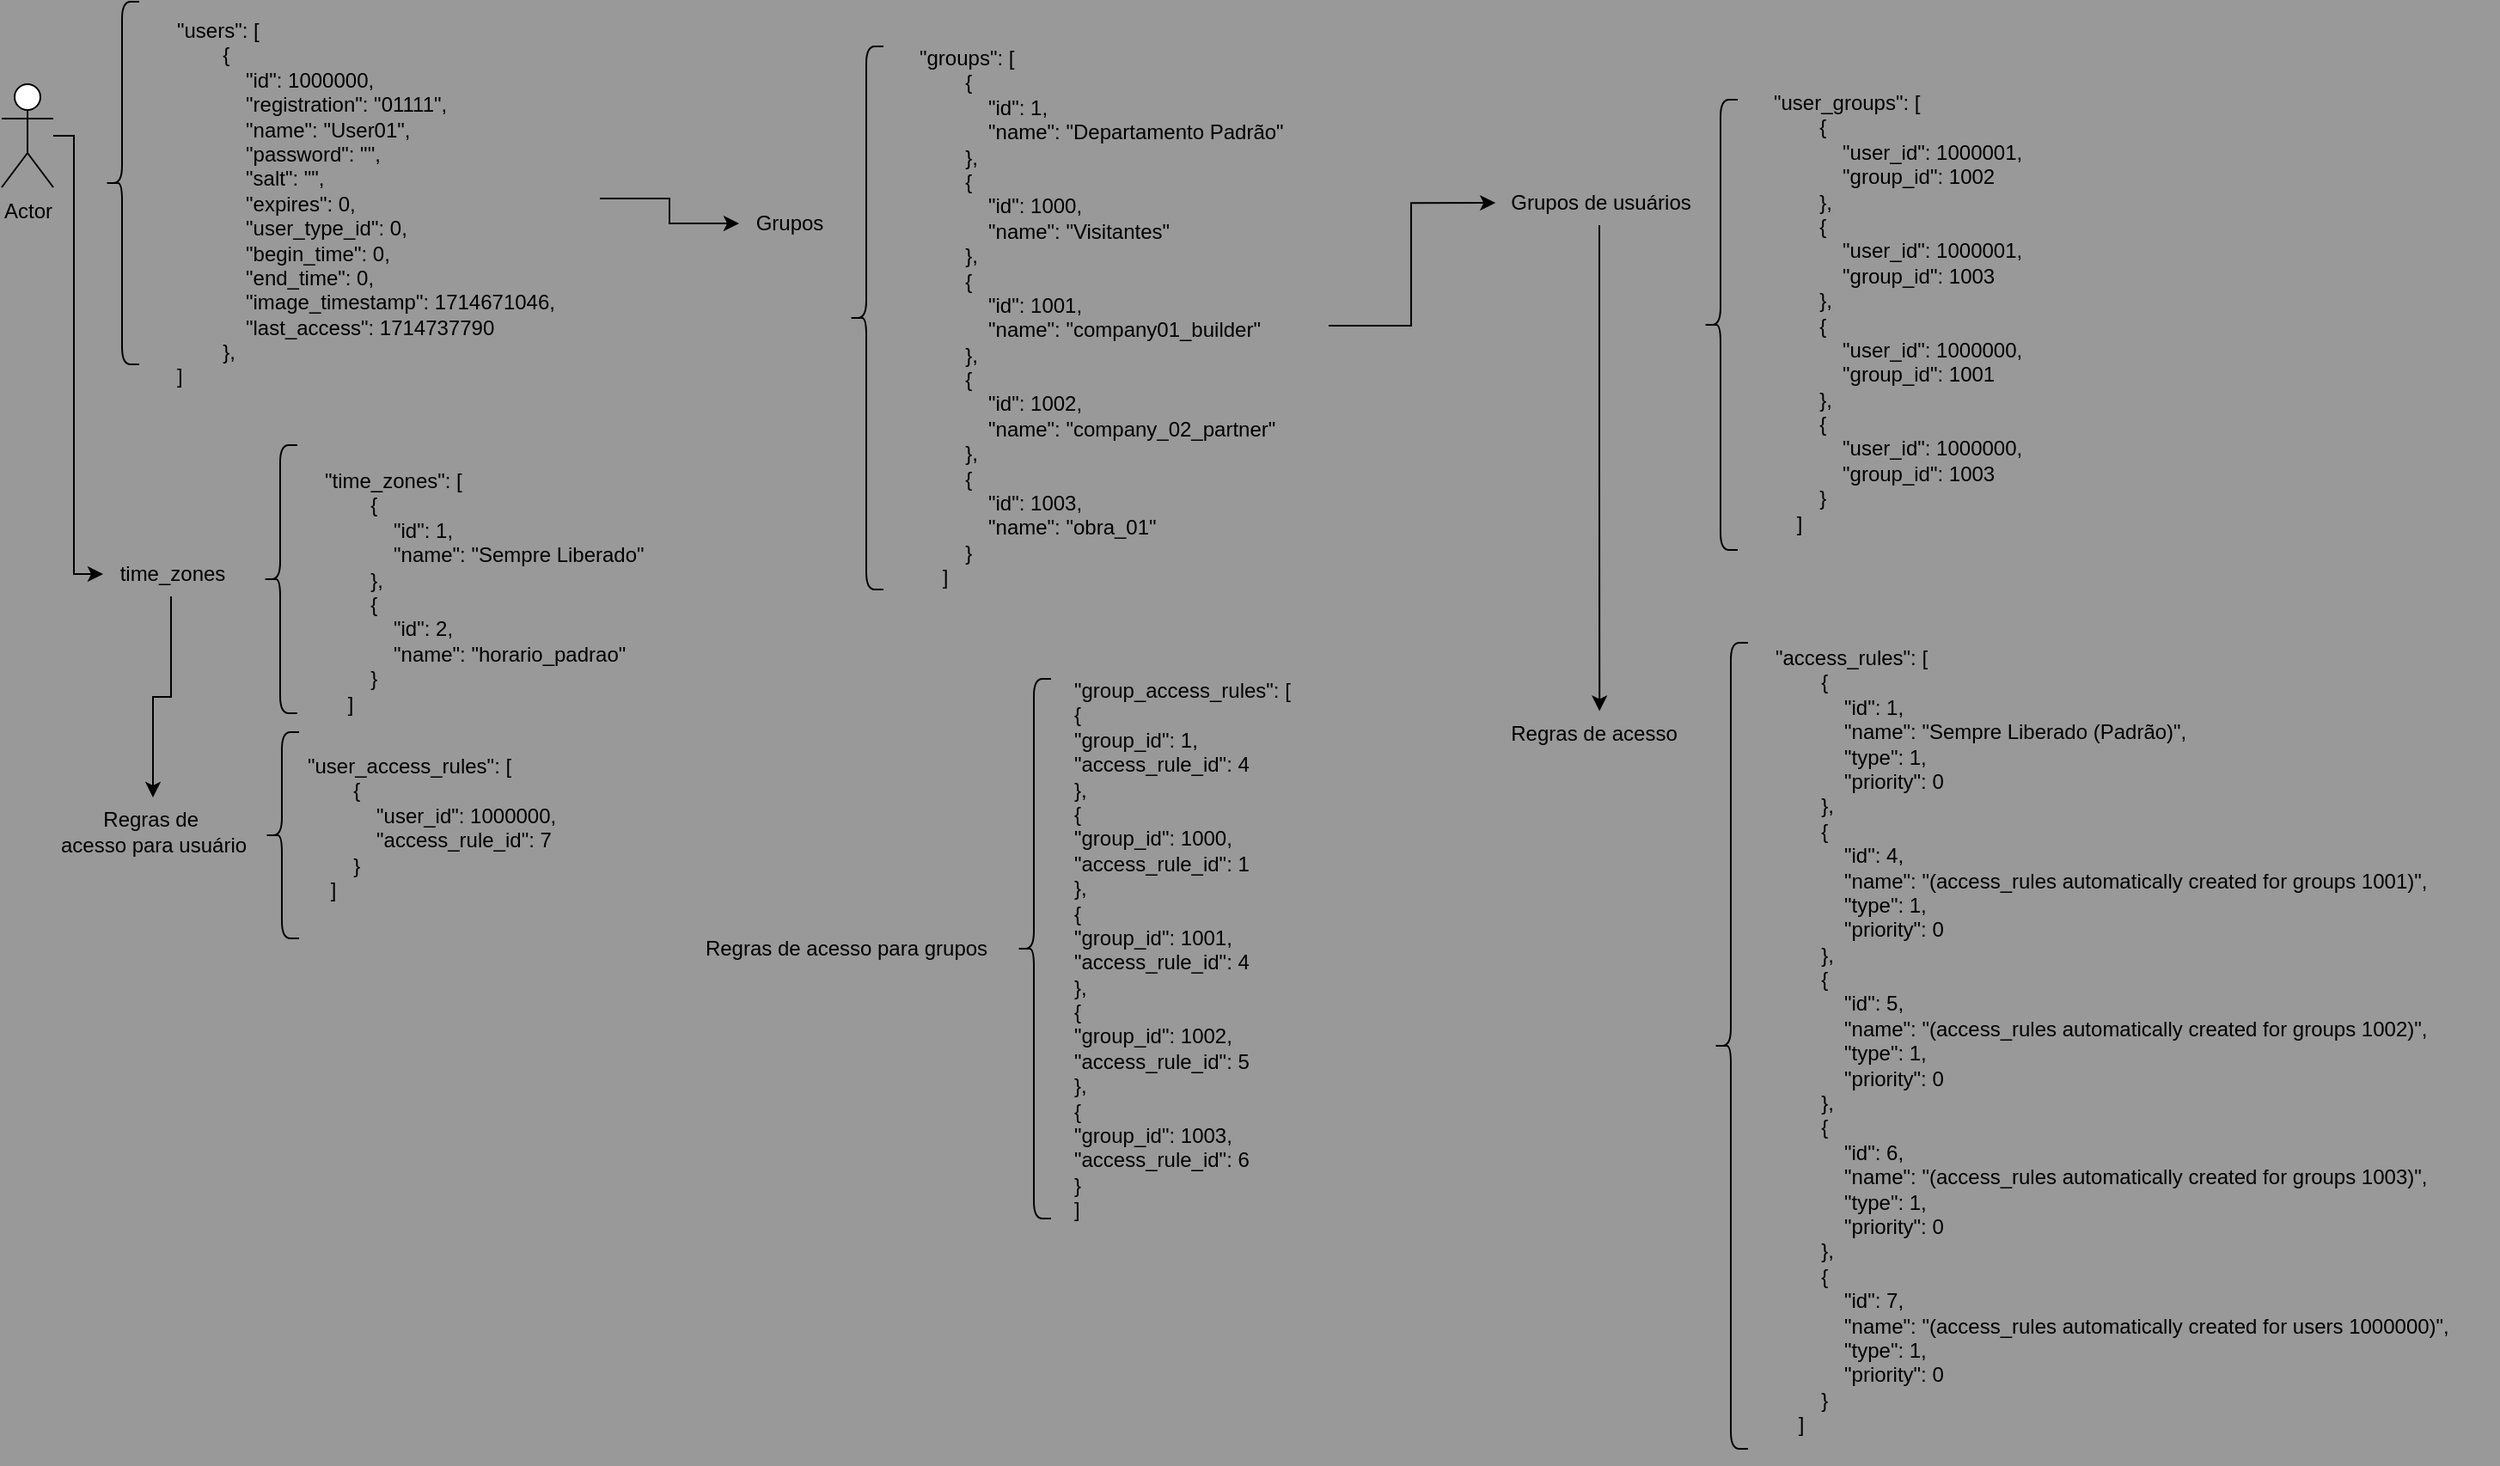 <mxfile version="24.0.5" type="github">
  <diagram name="Página-1" id="3TbgN4hxx0ZxHx1WSeb2">
    <mxGraphModel dx="444" dy="969" grid="0" gridSize="10" guides="1" tooltips="1" connect="1" arrows="1" fold="1" page="1" pageScale="1" pageWidth="4681" pageHeight="3300" background="#999999" math="0" shadow="0">
      <root>
        <mxCell id="0" />
        <mxCell id="1" parent="0" />
        <mxCell id="Lz4Zl00iW3XlrXrYM9Rd-42" style="edgeStyle=orthogonalEdgeStyle;rounded=0;orthogonalLoop=1;jettySize=auto;html=1;" edge="1" parent="1" source="Lz4Zl00iW3XlrXrYM9Rd-2" target="Lz4Zl00iW3XlrXrYM9Rd-34">
          <mxGeometry relative="1" as="geometry">
            <Array as="points">
              <mxPoint x="92" y="90" />
              <mxPoint x="92" y="345" />
            </Array>
          </mxGeometry>
        </mxCell>
        <mxCell id="Lz4Zl00iW3XlrXrYM9Rd-2" value="Actor" style="shape=umlActor;verticalLabelPosition=bottom;verticalAlign=top;html=1;outlineConnect=0;" vertex="1" parent="1">
          <mxGeometry x="50" y="60" width="30" height="60" as="geometry" />
        </mxCell>
        <mxCell id="Lz4Zl00iW3XlrXrYM9Rd-4" value="" style="shape=curlyBracket;whiteSpace=wrap;html=1;rounded=1;labelPosition=left;verticalLabelPosition=middle;align=right;verticalAlign=middle;" vertex="1" parent="1">
          <mxGeometry x="110" y="12" width="20" height="211" as="geometry" />
        </mxCell>
        <mxCell id="Lz4Zl00iW3XlrXrYM9Rd-30" value="" style="edgeStyle=orthogonalEdgeStyle;rounded=0;orthogonalLoop=1;jettySize=auto;html=1;" edge="1" parent="1" source="Lz4Zl00iW3XlrXrYM9Rd-13" target="Lz4Zl00iW3XlrXrYM9Rd-22">
          <mxGeometry relative="1" as="geometry" />
        </mxCell>
        <mxCell id="Lz4Zl00iW3XlrXrYM9Rd-13" value="&quot;users&quot;: [&#xa;        {&#xa;            &quot;id&quot;: 1000000,&#xa;            &quot;registration&quot;: &quot;01111&quot;,&#xa;            &quot;name&quot;: &quot;User01&quot;,&#xa;            &quot;password&quot;: &quot;&quot;,&#xa;            &quot;salt&quot;: &quot;&quot;,&#xa;            &quot;expires&quot;: 0,&#xa;            &quot;user_type_id&quot;: 0,&#xa;            &quot;begin_time&quot;: 0,&#xa;            &quot;end_time&quot;: 0,&#xa;            &quot;image_timestamp&quot;: 1714671046,&#xa;            &quot;last_access&quot;: 1714737790&#xa;        },&#xa;]" style="text;whiteSpace=wrap;" vertex="1" parent="1">
          <mxGeometry x="150" y="15" width="248" height="223" as="geometry" />
        </mxCell>
        <mxCell id="Lz4Zl00iW3XlrXrYM9Rd-26" value="" style="group" vertex="1" connectable="0" parent="1">
          <mxGeometry x="479" y="30.996" width="343.001" height="339.0" as="geometry" />
        </mxCell>
        <mxCell id="Lz4Zl00iW3XlrXrYM9Rd-22" value="Grupos" style="text;html=1;align=center;verticalAlign=middle;resizable=0;points=[];autosize=1;strokeColor=none;fillColor=none;" vertex="1" parent="Lz4Zl00iW3XlrXrYM9Rd-26">
          <mxGeometry y="97.004" width="57" height="26" as="geometry" />
        </mxCell>
        <mxCell id="Lz4Zl00iW3XlrXrYM9Rd-23" value="" style="shape=curlyBracket;whiteSpace=wrap;html=1;rounded=1;labelPosition=left;verticalLabelPosition=middle;align=right;verticalAlign=middle;" vertex="1" parent="Lz4Zl00iW3XlrXrYM9Rd-26">
          <mxGeometry x="64" y="7.004" width="20" height="316" as="geometry" />
        </mxCell>
        <mxCell id="Lz4Zl00iW3XlrXrYM9Rd-24" value="&quot;groups&quot;: [&#xa;        {&#xa;            &quot;id&quot;: 1,&#xa;            &quot;name&quot;: &quot;Departamento Padrão&quot;&#xa;        },&#xa;        {&#xa;            &quot;id&quot;: 1000,&#xa;            &quot;name&quot;: &quot;Visitantes&quot;&#xa;        },&#xa;        {&#xa;            &quot;id&quot;: 1001,&#xa;            &quot;name&quot;: &quot;company01_builder&quot;&#xa;        },&#xa;        {&#xa;            &quot;id&quot;: 1002,&#xa;            &quot;name&quot;: &quot;company_02_partner&quot;&#xa;        },&#xa;        {&#xa;            &quot;id&quot;: 1003,&#xa;            &quot;name&quot;: &quot;obra_01&quot;&#xa;        }&#xa;    ]" style="text;whiteSpace=wrap;" vertex="1" parent="Lz4Zl00iW3XlrXrYM9Rd-26">
          <mxGeometry x="103.001" width="240" height="339" as="geometry" />
        </mxCell>
        <mxCell id="Lz4Zl00iW3XlrXrYM9Rd-29" value="" style="group" vertex="1" connectable="0" parent="1">
          <mxGeometry x="918" y="57" width="334" height="281" as="geometry" />
        </mxCell>
        <mxCell id="Lz4Zl00iW3XlrXrYM9Rd-16" value="Grupos de usuários" style="text;html=1;align=center;verticalAlign=middle;resizable=0;points=[];autosize=1;strokeColor=none;fillColor=none;" vertex="1" parent="Lz4Zl00iW3XlrXrYM9Rd-29">
          <mxGeometry y="59" width="123" height="26" as="geometry" />
        </mxCell>
        <mxCell id="Lz4Zl00iW3XlrXrYM9Rd-18" value="" style="shape=curlyBracket;whiteSpace=wrap;html=1;rounded=1;labelPosition=left;verticalLabelPosition=middle;align=right;verticalAlign=middle;" vertex="1" parent="Lz4Zl00iW3XlrXrYM9Rd-29">
          <mxGeometry x="122" y="12" width="20" height="262" as="geometry" />
        </mxCell>
        <mxCell id="Lz4Zl00iW3XlrXrYM9Rd-19" value="&quot;user_groups&quot;: [&#xa;        {&#xa;            &quot;user_id&quot;: 1000001,&#xa;            &quot;group_id&quot;: 1002&#xa;        },&#xa;        {&#xa;            &quot;user_id&quot;: 1000001,&#xa;            &quot;group_id&quot;: 1003&#xa;        },&#xa;        {&#xa;            &quot;user_id&quot;: 1000000,&#xa;            &quot;group_id&quot;: 1001&#xa;        },&#xa;        {&#xa;            &quot;user_id&quot;: 1000000,&#xa;            &quot;group_id&quot;: 1003&#xa;        }&#xa;    ]" style="text;whiteSpace=wrap;" vertex="1" parent="Lz4Zl00iW3XlrXrYM9Rd-29">
          <mxGeometry x="161" width="173" height="281" as="geometry" />
        </mxCell>
        <mxCell id="Lz4Zl00iW3XlrXrYM9Rd-31" style="edgeStyle=orthogonalEdgeStyle;rounded=0;orthogonalLoop=1;jettySize=auto;html=1;entryX=0.009;entryY=0.502;entryDx=0;entryDy=0;entryPerimeter=0;" edge="1" parent="1" source="Lz4Zl00iW3XlrXrYM9Rd-24" target="Lz4Zl00iW3XlrXrYM9Rd-16">
          <mxGeometry relative="1" as="geometry" />
        </mxCell>
        <mxCell id="Lz4Zl00iW3XlrXrYM9Rd-32" style="edgeStyle=orthogonalEdgeStyle;rounded=0;orthogonalLoop=1;jettySize=auto;html=1;entryX=0.53;entryY=0.057;entryDx=0;entryDy=0;entryPerimeter=0;" edge="1" parent="1" source="Lz4Zl00iW3XlrXrYM9Rd-16" target="Lz4Zl00iW3XlrXrYM9Rd-9">
          <mxGeometry relative="1" as="geometry" />
        </mxCell>
        <mxCell id="Lz4Zl00iW3XlrXrYM9Rd-35" value="" style="group" vertex="1" connectable="0" parent="1">
          <mxGeometry x="73" y="437" width="326" height="120" as="geometry" />
        </mxCell>
        <mxCell id="Lz4Zl00iW3XlrXrYM9Rd-1" value="" style="shape=curlyBracket;whiteSpace=wrap;html=1;rounded=1;labelPosition=left;verticalLabelPosition=middle;align=right;verticalAlign=middle;" vertex="1" parent="Lz4Zl00iW3XlrXrYM9Rd-35">
          <mxGeometry x="130" width="20" height="120" as="geometry" />
        </mxCell>
        <mxCell id="Lz4Zl00iW3XlrXrYM9Rd-5" value="Regras de&amp;nbsp;&lt;div&gt;acesso para usuário&lt;/div&gt;" style="text;html=1;align=center;verticalAlign=middle;resizable=0;points=[];autosize=1;strokeColor=none;fillColor=none;" vertex="1" parent="Lz4Zl00iW3XlrXrYM9Rd-35">
          <mxGeometry y="38" width="130" height="40" as="geometry" />
        </mxCell>
        <mxCell id="Lz4Zl00iW3XlrXrYM9Rd-33" value="&quot;user_access_rules&quot;: [&#xa;        {&#xa;            &quot;user_id&quot;: 1000000,&#xa;            &quot;access_rule_id&quot;: 7&#xa;        }&#xa;    ]" style="text;whiteSpace=wrap;" vertex="1" parent="Lz4Zl00iW3XlrXrYM9Rd-35">
          <mxGeometry x="153" y="5.999" width="173" height="108" as="geometry" />
        </mxCell>
        <mxCell id="Lz4Zl00iW3XlrXrYM9Rd-41" value="" style="group" vertex="1" connectable="0" parent="1">
          <mxGeometry x="109" y="270" width="341.004" height="172.996" as="geometry" />
        </mxCell>
        <mxCell id="Lz4Zl00iW3XlrXrYM9Rd-34" value="time_zones" style="text;html=1;align=center;verticalAlign=middle;resizable=0;points=[];autosize=1;strokeColor=none;fillColor=none;" vertex="1" parent="Lz4Zl00iW3XlrXrYM9Rd-41">
          <mxGeometry y="62" width="79" height="26" as="geometry" />
        </mxCell>
        <mxCell id="Lz4Zl00iW3XlrXrYM9Rd-36" value="" style="shape=curlyBracket;whiteSpace=wrap;html=1;rounded=1;labelPosition=left;verticalLabelPosition=middle;align=right;verticalAlign=middle;" vertex="1" parent="Lz4Zl00iW3XlrXrYM9Rd-41">
          <mxGeometry x="93" width="20" height="156" as="geometry" />
        </mxCell>
        <mxCell id="Lz4Zl00iW3XlrXrYM9Rd-37" value="&quot;time_zones&quot;: [&#xa;        {&#xa;            &quot;id&quot;: 1,&#xa;            &quot;name&quot;: &quot;Sempre Liberado&quot;&#xa;        },&#xa;        {&#xa;            &quot;id&quot;: 2,&#xa;            &quot;name&quot;: &quot;horario_padrao&quot;&#xa;        }&#xa;    ]" style="text;whiteSpace=wrap;" vertex="1" parent="Lz4Zl00iW3XlrXrYM9Rd-41">
          <mxGeometry x="127.004" y="6.996" width="214" height="166" as="geometry" />
        </mxCell>
        <mxCell id="Lz4Zl00iW3XlrXrYM9Rd-43" value="" style="edgeStyle=orthogonalEdgeStyle;rounded=0;orthogonalLoop=1;jettySize=auto;html=1;" edge="1" parent="1" source="Lz4Zl00iW3XlrXrYM9Rd-34" target="Lz4Zl00iW3XlrXrYM9Rd-5">
          <mxGeometry relative="1" as="geometry" />
        </mxCell>
        <mxCell id="Lz4Zl00iW3XlrXrYM9Rd-45" value="" style="group" vertex="1" connectable="0" parent="1">
          <mxGeometry x="916" y="379.502" width="586.002" height="483" as="geometry" />
        </mxCell>
        <mxCell id="Lz4Zl00iW3XlrXrYM9Rd-9" value="Regras de acesso" style="text;html=1;align=center;verticalAlign=middle;resizable=0;points=[];autosize=1;strokeColor=none;fillColor=none;" vertex="1" parent="Lz4Zl00iW3XlrXrYM9Rd-45">
          <mxGeometry y="43.498" width="120" height="30" as="geometry" />
        </mxCell>
        <mxCell id="Lz4Zl00iW3XlrXrYM9Rd-10" value="" style="shape=curlyBracket;whiteSpace=wrap;html=1;rounded=1;labelPosition=left;verticalLabelPosition=middle;align=right;verticalAlign=middle;" vertex="1" parent="Lz4Zl00iW3XlrXrYM9Rd-45">
          <mxGeometry x="130" y="5.498" width="20" height="469" as="geometry" />
        </mxCell>
        <mxCell id="Lz4Zl00iW3XlrXrYM9Rd-44" value="&quot;access_rules&quot;: [&#xa;        {&#xa;            &quot;id&quot;: 1,&#xa;            &quot;name&quot;: &quot;Sempre Liberado (Padrão)&quot;,&#xa;            &quot;type&quot;: 1,&#xa;            &quot;priority&quot;: 0&#xa;        },&#xa;        {&#xa;            &quot;id&quot;: 4,&#xa;            &quot;name&quot;: &quot;(access_rules automatically created for groups 1001)&quot;,&#xa;            &quot;type&quot;: 1,&#xa;            &quot;priority&quot;: 0&#xa;        },&#xa;        {&#xa;            &quot;id&quot;: 5,&#xa;            &quot;name&quot;: &quot;(access_rules automatically created for groups 1002)&quot;,&#xa;            &quot;type&quot;: 1,&#xa;            &quot;priority&quot;: 0&#xa;        },&#xa;        {&#xa;            &quot;id&quot;: 6,&#xa;            &quot;name&quot;: &quot;(access_rules automatically created for groups 1003)&quot;,&#xa;            &quot;type&quot;: 1,&#xa;            &quot;priority&quot;: 0&#xa;        },&#xa;        {&#xa;            &quot;id&quot;: 7,&#xa;            &quot;name&quot;: &quot;(access_rules automatically created for users 1000000)&quot;,&#xa;            &quot;type&quot;: 1,&#xa;            &quot;priority&quot;: 0&#xa;        }&#xa;    ]" style="text;whiteSpace=wrap;" vertex="1" parent="Lz4Zl00iW3XlrXrYM9Rd-45">
          <mxGeometry x="164.002" width="420" height="483" as="geometry" />
        </mxCell>
        <mxCell id="Lz4Zl00iW3XlrXrYM9Rd-46" value="&lt;div&gt;Regras de acesso para grupos&lt;br&gt;&lt;/div&gt;" style="text;html=1;align=center;verticalAlign=middle;resizable=0;points=[];autosize=1;strokeColor=none;fillColor=none;" vertex="1" parent="1">
          <mxGeometry x="450" y="550" width="182" height="26" as="geometry" />
        </mxCell>
        <mxCell id="Lz4Zl00iW3XlrXrYM9Rd-47" value="" style="shape=curlyBracket;whiteSpace=wrap;html=1;rounded=1;labelPosition=left;verticalLabelPosition=middle;align=right;verticalAlign=middle;" vertex="1" parent="1">
          <mxGeometry x="640.5" y="406" width="20" height="314" as="geometry" />
        </mxCell>
        <mxCell id="Lz4Zl00iW3XlrXrYM9Rd-48" value="&quot;group_access_rules&quot;: [&#xa;&#x9;&#x9;{&#xa;&#x9;&#x9;&#x9;&quot;group_id&quot;: 1,&#xa;&#x9;&#x9;&#x9;&quot;access_rule_id&quot;: 4&#xa;&#x9;&#x9;},&#xa;&#x9;&#x9;{&#xa;&#x9;&#x9;&#x9;&quot;group_id&quot;: 1000,&#xa;&#x9;&#x9;&#x9;&quot;access_rule_id&quot;: 1&#xa;&#x9;&#x9;},&#xa;&#x9;&#x9;{&#xa;&#x9;&#x9;&#x9;&quot;group_id&quot;: 1001,&#xa;&#x9;&#x9;&#x9;&quot;access_rule_id&quot;: 4&#xa;&#x9;&#x9;},&#xa;&#x9;&#x9;{&#xa;&#x9;&#x9;&#x9;&quot;group_id&quot;: 1002,&#xa;&#x9;&#x9;&#x9;&quot;access_rule_id&quot;: 5&#xa;&#x9;&#x9;},&#xa;&#x9;&#x9;{&#xa;&#x9;&#x9;&#x9;&quot;group_id&quot;: 1003,&#xa;&#x9;&#x9;&#x9;&quot;access_rule_id&quot;: 6&#xa;&#x9;&#x9;}&#xa;&#x9;]" style="text;whiteSpace=wrap;html=1;" vertex="1" parent="1">
          <mxGeometry x="672" y="398.5" width="154" height="339" as="geometry" />
        </mxCell>
      </root>
    </mxGraphModel>
  </diagram>
</mxfile>
